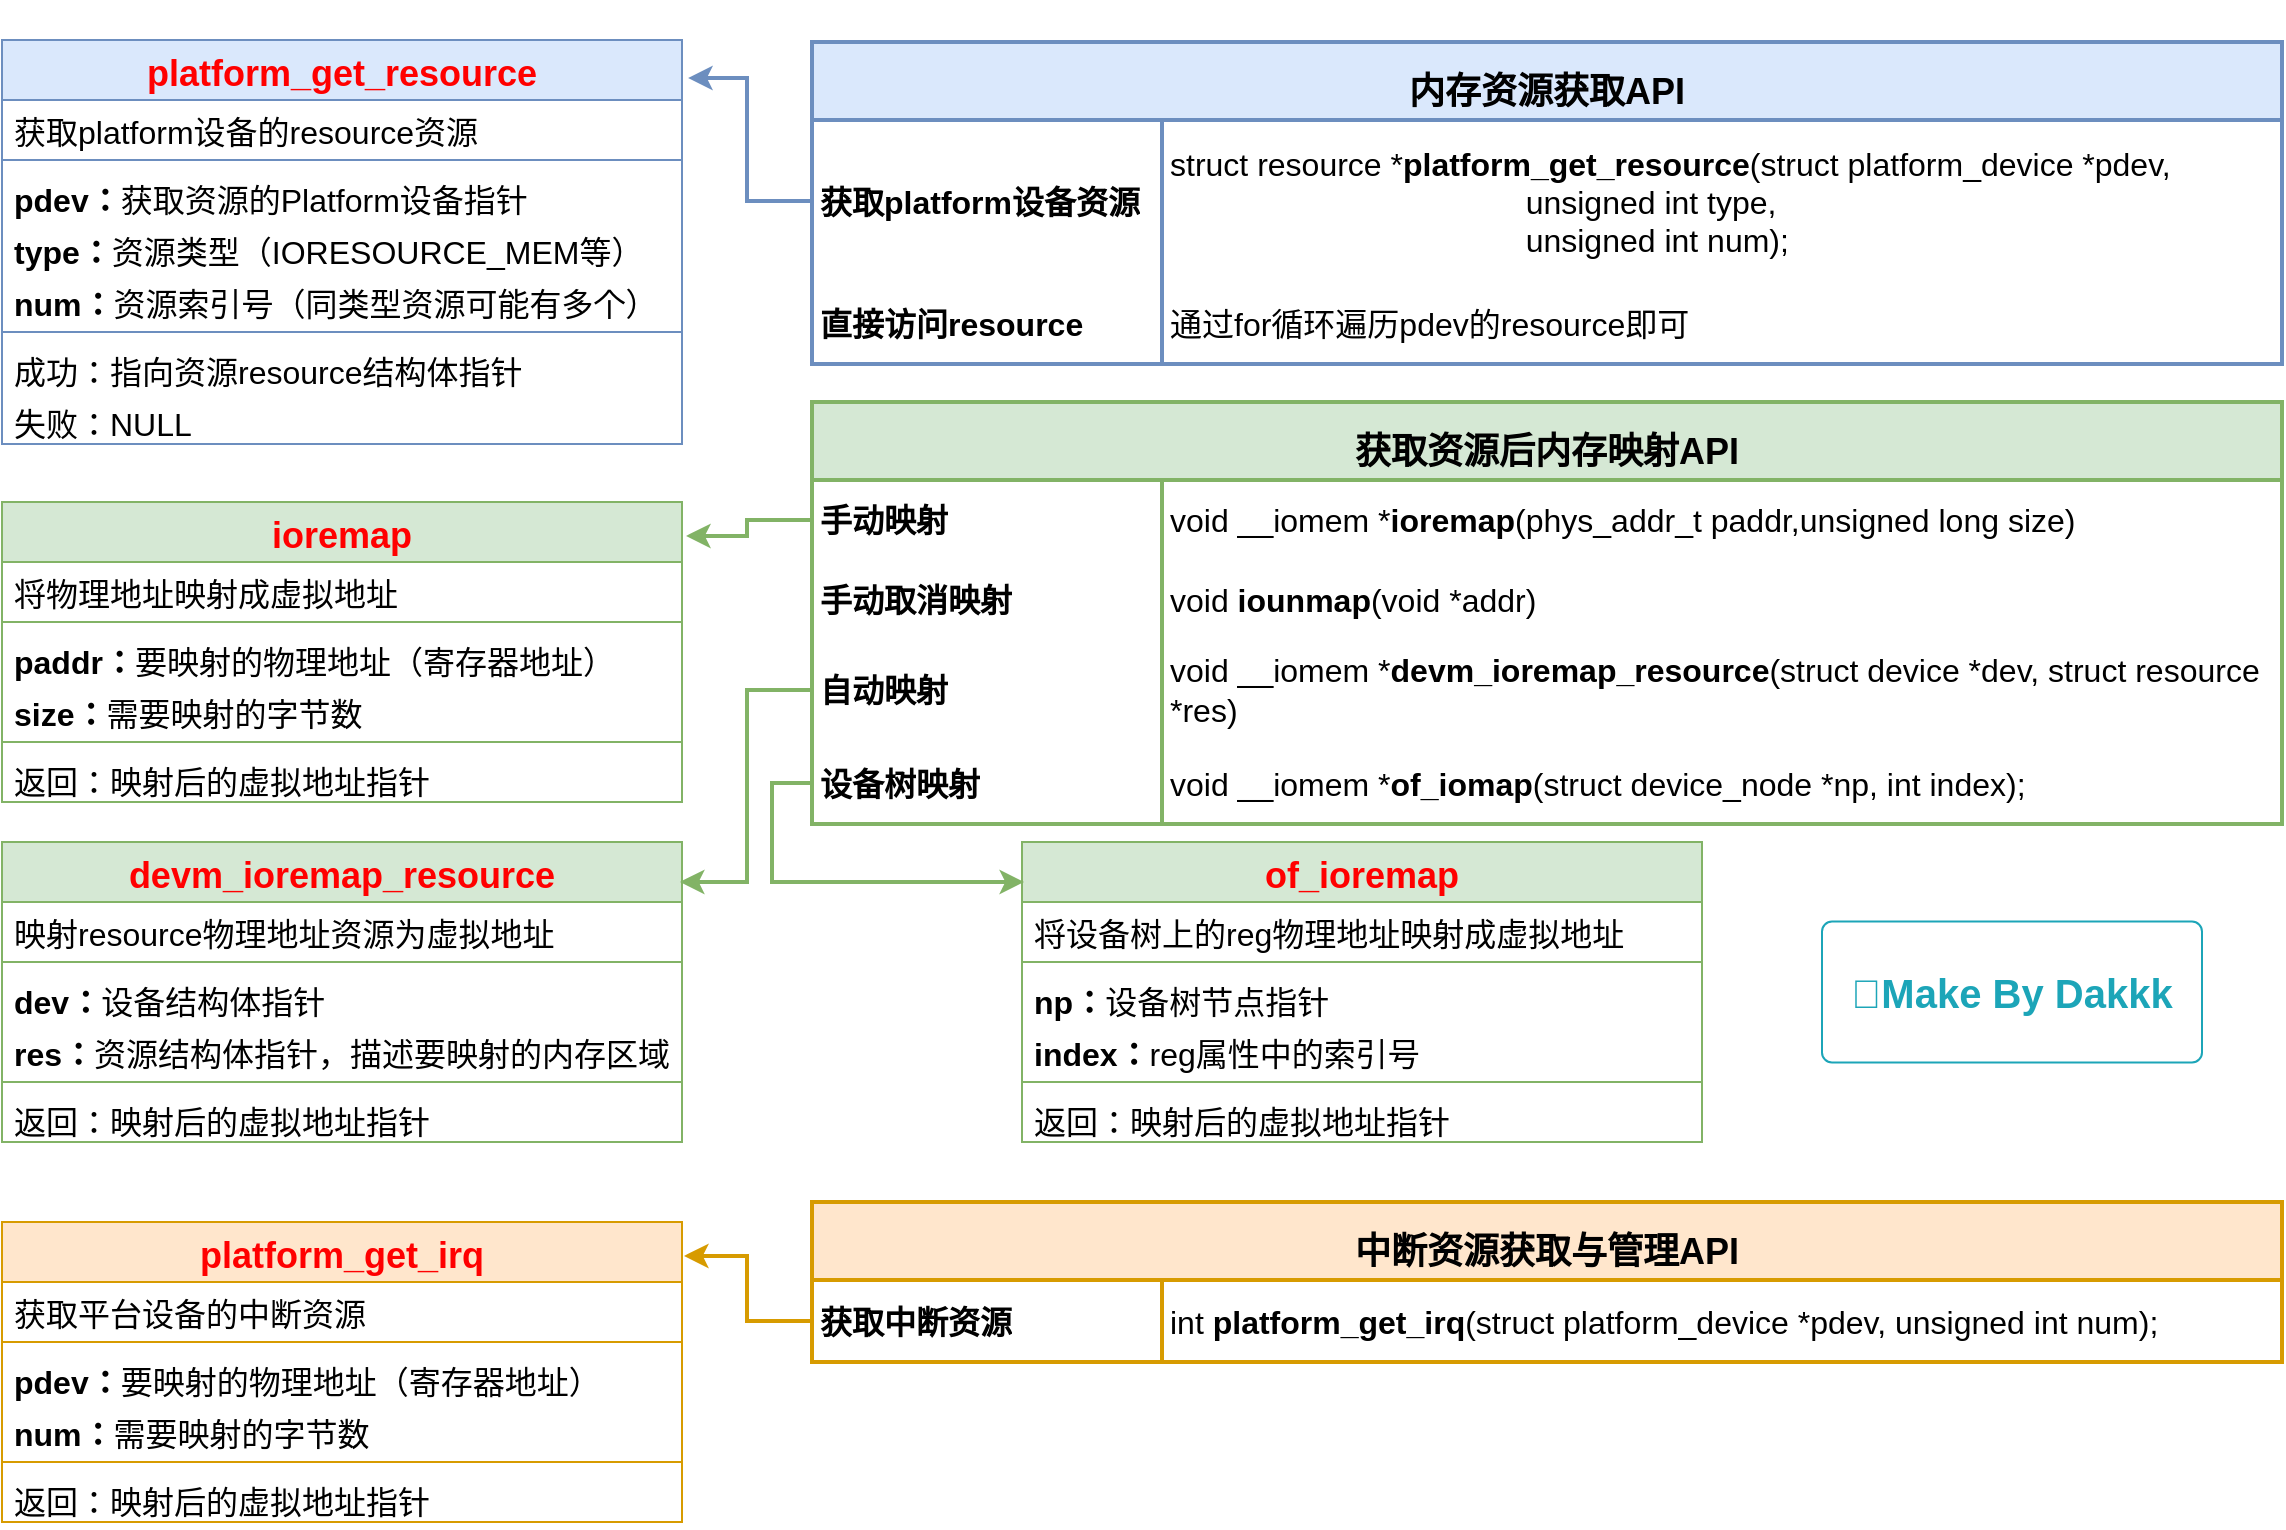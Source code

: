 <mxfile version="27.0.9">
  <diagram name="第 1 页" id="JkVJmWxJf3_o4UWh-LbL">
    <mxGraphModel dx="2066" dy="1201" grid="1" gridSize="10" guides="1" tooltips="1" connect="1" arrows="1" fold="1" page="1" pageScale="1" pageWidth="1169" pageHeight="1654" math="0" shadow="0">
      <root>
        <mxCell id="0" />
        <mxCell id="1" parent="0" />
        <mxCell id="dpfKsmJWWGXtv5K0ERfv-1" value="" style="shape=table;startSize=0;container=1;collapsible=0;childLayout=tableLayout;fixedRows=1;rowLines=0;fontStyle=0;strokeColor=#6c8ebf;fontSize=16;spacing=4;spacingTop=0;spacingLeft=0;spacingBottom=0;strokeWidth=2;fillColor=none;" vertex="1" parent="1">
          <mxGeometry x="415.0" y="69" width="735" height="122" as="geometry" />
        </mxCell>
        <mxCell id="dpfKsmJWWGXtv5K0ERfv-2" value="" style="shape=tableRow;horizontal=0;startSize=0;swimlaneHead=0;swimlaneBody=0;top=0;left=0;bottom=0;right=0;collapsible=0;dropTarget=0;fillColor=none;points=[[0,0.5],[1,0.5]];portConstraint=eastwest;strokeColor=inherit;fontSize=16;spacing=4;spacingTop=0;spacingLeft=0;spacingBottom=0;" vertex="1" parent="dpfKsmJWWGXtv5K0ERfv-1">
          <mxGeometry width="735" height="81" as="geometry" />
        </mxCell>
        <mxCell id="dpfKsmJWWGXtv5K0ERfv-3" value="获取platform设备资源" style="shape=partialRectangle;html=1;whiteSpace=wrap;connectable=0;fillColor=none;top=0;left=0;bottom=0;right=0;overflow=hidden;strokeColor=inherit;fontSize=16;fontStyle=1;align=left;spacing=4;spacingTop=0;spacingLeft=0;spacingBottom=0;" vertex="1" parent="dpfKsmJWWGXtv5K0ERfv-2">
          <mxGeometry width="175" height="81" as="geometry">
            <mxRectangle width="175" height="81" as="alternateBounds" />
          </mxGeometry>
        </mxCell>
        <mxCell id="dpfKsmJWWGXtv5K0ERfv-4" value="&lt;div&gt;struct resource *&lt;b&gt;platform_get_resource&lt;/b&gt;(struct platform_device *pdev,&lt;/div&gt;&lt;div&gt;&amp;nbsp; &amp;nbsp; &amp;nbsp; &amp;nbsp; &amp;nbsp; &amp;nbsp; &amp;nbsp; &amp;nbsp; &amp;nbsp; &amp;nbsp; &amp;nbsp; &amp;nbsp; &amp;nbsp; &amp;nbsp; &amp;nbsp; &amp;nbsp; &amp;nbsp; &amp;nbsp; &amp;nbsp; &amp;nbsp; unsigned int type,&lt;/div&gt;&lt;div&gt;&amp;nbsp; &amp;nbsp; &amp;nbsp; &amp;nbsp; &amp;nbsp; &amp;nbsp; &amp;nbsp; &amp;nbsp; &amp;nbsp; &amp;nbsp; &amp;nbsp; &amp;nbsp; &amp;nbsp; &amp;nbsp; &amp;nbsp; &amp;nbsp; &amp;nbsp; &amp;nbsp; &amp;nbsp; &amp;nbsp; unsigned int num);&lt;/div&gt;" style="shape=partialRectangle;html=1;whiteSpace=wrap;connectable=0;fillColor=none;top=0;left=0;bottom=0;right=0;align=left;spacingLeft=0;overflow=hidden;strokeColor=inherit;fontSize=16;spacing=4;spacingTop=0;spacingBottom=0;strokeWidth=1;" vertex="1" parent="dpfKsmJWWGXtv5K0ERfv-2">
          <mxGeometry x="175" width="560" height="81" as="geometry">
            <mxRectangle width="560" height="81" as="alternateBounds" />
          </mxGeometry>
        </mxCell>
        <mxCell id="dpfKsmJWWGXtv5K0ERfv-5" value="" style="shape=tableRow;horizontal=0;startSize=0;swimlaneHead=0;swimlaneBody=0;top=0;left=0;bottom=0;right=0;collapsible=0;dropTarget=0;fillColor=none;points=[[0,0.5],[1,0.5]];portConstraint=eastwest;strokeColor=inherit;fontSize=16;spacing=4;spacingTop=0;spacingLeft=0;spacingBottom=0;" vertex="1" parent="dpfKsmJWWGXtv5K0ERfv-1">
          <mxGeometry y="81" width="735" height="41" as="geometry" />
        </mxCell>
        <mxCell id="dpfKsmJWWGXtv5K0ERfv-6" value="直接访问resource" style="shape=partialRectangle;html=1;whiteSpace=wrap;connectable=0;fillColor=none;top=0;left=0;bottom=0;right=0;overflow=hidden;strokeColor=inherit;fontSize=16;fontStyle=1;align=left;spacing=4;spacingTop=0;spacingLeft=0;spacingBottom=0;" vertex="1" parent="dpfKsmJWWGXtv5K0ERfv-5">
          <mxGeometry width="175" height="41" as="geometry">
            <mxRectangle width="175" height="41" as="alternateBounds" />
          </mxGeometry>
        </mxCell>
        <mxCell id="dpfKsmJWWGXtv5K0ERfv-7" value="通过for循环遍历pdev的resource即可" style="shape=partialRectangle;html=1;whiteSpace=wrap;connectable=0;fillColor=none;top=0;left=0;bottom=0;right=0;align=left;spacingLeft=0;overflow=hidden;strokeColor=inherit;fontSize=16;spacing=4;spacingTop=0;spacingBottom=0;strokeWidth=1;" vertex="1" parent="dpfKsmJWWGXtv5K0ERfv-5">
          <mxGeometry x="175" width="560" height="41" as="geometry">
            <mxRectangle width="560" height="41" as="alternateBounds" />
          </mxGeometry>
        </mxCell>
        <mxCell id="dpfKsmJWWGXtv5K0ERfv-14" value="&lt;h1&gt;&lt;font style=&quot;font-size: 18px;&quot;&gt;内存资源获取API&lt;/font&gt;&lt;/h1&gt;" style="rounded=0;whiteSpace=wrap;html=1;fontSize=16;fillColor=#dae8fc;strokeColor=#6c8ebf;strokeWidth=2;" vertex="1" parent="1">
          <mxGeometry x="415.0" y="30" width="735" height="39" as="geometry" />
        </mxCell>
        <mxCell id="dpfKsmJWWGXtv5K0ERfv-15" value="&lt;font color=&quot;#ff0000&quot;&gt;&lt;span style=&quot;font-size: 18px;&quot;&gt;platform_get_resource&lt;/span&gt;&lt;/font&gt;" style="swimlane;fontStyle=1;align=center;verticalAlign=top;childLayout=stackLayout;horizontal=1;startSize=30;horizontalStack=0;resizeParent=1;resizeParentMax=0;resizeLast=0;collapsible=1;marginBottom=0;whiteSpace=wrap;html=1;fillColor=#dae8fc;strokeColor=#6c8ebf;" vertex="1" parent="1">
          <mxGeometry x="10" y="29" width="340" height="202" as="geometry" />
        </mxCell>
        <mxCell id="dpfKsmJWWGXtv5K0ERfv-16" value="&lt;span&gt;获取platform设备的resource资源&lt;/span&gt;" style="text;strokeColor=none;fillColor=none;align=left;verticalAlign=top;spacingLeft=4;spacingRight=4;overflow=hidden;rotatable=0;points=[[0,0.5],[1,0.5]];portConstraint=eastwest;whiteSpace=wrap;html=1;fontSize=16;" vertex="1" parent="dpfKsmJWWGXtv5K0ERfv-15">
          <mxGeometry y="30" width="340" height="26" as="geometry" />
        </mxCell>
        <mxCell id="dpfKsmJWWGXtv5K0ERfv-17" value="" style="line;strokeWidth=1;fillColor=none;align=left;verticalAlign=middle;spacingTop=-1;spacingLeft=3;spacingRight=3;rotatable=0;labelPosition=right;points=[];portConstraint=eastwest;strokeColor=inherit;" vertex="1" parent="dpfKsmJWWGXtv5K0ERfv-15">
          <mxGeometry y="56" width="340" height="8" as="geometry" />
        </mxCell>
        <mxCell id="dpfKsmJWWGXtv5K0ERfv-18" value="&lt;span&gt;&lt;b&gt;pdev：&lt;/b&gt;&lt;/span&gt;获取资源的Platform设备指针" style="text;strokeColor=none;fillColor=none;align=left;verticalAlign=top;spacingLeft=4;spacingRight=4;overflow=hidden;rotatable=0;points=[[0,0.5],[1,0.5]];portConstraint=eastwest;whiteSpace=wrap;html=1;fontSize=16;" vertex="1" parent="dpfKsmJWWGXtv5K0ERfv-15">
          <mxGeometry y="64" width="340" height="26" as="geometry" />
        </mxCell>
        <mxCell id="dpfKsmJWWGXtv5K0ERfv-75" value="&lt;span&gt;&lt;b&gt;type：&lt;/b&gt;&lt;/span&gt;资源类型（IORESOURCE_MEM等）" style="text;strokeColor=none;fillColor=none;align=left;verticalAlign=top;spacingLeft=4;spacingRight=4;overflow=hidden;rotatable=0;points=[[0,0.5],[1,0.5]];portConstraint=eastwest;whiteSpace=wrap;html=1;fontSize=16;" vertex="1" parent="dpfKsmJWWGXtv5K0ERfv-15">
          <mxGeometry y="90" width="340" height="26" as="geometry" />
        </mxCell>
        <mxCell id="dpfKsmJWWGXtv5K0ERfv-19" value="&lt;b&gt;num：&lt;/b&gt;资源索引号（同类型资源可能有多个）" style="text;strokeColor=none;fillColor=none;align=left;verticalAlign=top;spacingLeft=4;spacingRight=4;overflow=hidden;rotatable=0;points=[[0,0.5],[1,0.5]];portConstraint=eastwest;whiteSpace=wrap;html=1;fontSize=16;" vertex="1" parent="dpfKsmJWWGXtv5K0ERfv-15">
          <mxGeometry y="116" width="340" height="26" as="geometry" />
        </mxCell>
        <mxCell id="dpfKsmJWWGXtv5K0ERfv-20" value="" style="line;strokeWidth=1;fillColor=none;align=left;verticalAlign=middle;spacingTop=-1;spacingLeft=3;spacingRight=3;rotatable=0;labelPosition=right;points=[];portConstraint=eastwest;strokeColor=inherit;" vertex="1" parent="dpfKsmJWWGXtv5K0ERfv-15">
          <mxGeometry y="142" width="340" height="8" as="geometry" />
        </mxCell>
        <mxCell id="dpfKsmJWWGXtv5K0ERfv-21" value="&lt;span&gt;成功：&lt;/span&gt;指向资源resource结构体指针" style="text;strokeColor=none;fillColor=none;align=left;verticalAlign=top;spacingLeft=4;spacingRight=4;overflow=hidden;rotatable=0;points=[[0,0.5],[1,0.5]];portConstraint=eastwest;whiteSpace=wrap;html=1;fontSize=16;" vertex="1" parent="dpfKsmJWWGXtv5K0ERfv-15">
          <mxGeometry y="150" width="340" height="26" as="geometry" />
        </mxCell>
        <mxCell id="dpfKsmJWWGXtv5K0ERfv-22" value="&lt;span&gt;失败：NULL&lt;/span&gt;" style="text;strokeColor=none;fillColor=none;align=left;verticalAlign=top;spacingLeft=4;spacingRight=4;overflow=hidden;rotatable=0;points=[[0,0.5],[1,0.5]];portConstraint=eastwest;whiteSpace=wrap;html=1;fontSize=16;" vertex="1" parent="dpfKsmJWWGXtv5K0ERfv-15">
          <mxGeometry y="176" width="340" height="26" as="geometry" />
        </mxCell>
        <mxCell id="dpfKsmJWWGXtv5K0ERfv-58" value="" style="shape=table;startSize=0;container=1;collapsible=0;childLayout=tableLayout;fixedRows=1;rowLines=0;fontStyle=0;strokeColor=#d79b00;fontSize=16;spacing=4;spacingTop=0;spacingLeft=0;spacingBottom=0;strokeWidth=2;fillColor=none;" vertex="1" parent="1">
          <mxGeometry x="415.0" y="649" width="735" height="41" as="geometry" />
        </mxCell>
        <mxCell id="dpfKsmJWWGXtv5K0ERfv-59" value="" style="shape=tableRow;horizontal=0;startSize=0;swimlaneHead=0;swimlaneBody=0;top=0;left=0;bottom=0;right=0;collapsible=0;dropTarget=0;fillColor=none;points=[[0,0.5],[1,0.5]];portConstraint=eastwest;strokeColor=inherit;fontSize=16;spacing=4;spacingTop=0;spacingLeft=0;spacingBottom=0;" vertex="1" parent="dpfKsmJWWGXtv5K0ERfv-58">
          <mxGeometry width="735" height="41" as="geometry" />
        </mxCell>
        <mxCell id="dpfKsmJWWGXtv5K0ERfv-60" value="获取中断资源" style="shape=partialRectangle;html=1;whiteSpace=wrap;connectable=0;fillColor=none;top=0;left=0;bottom=0;right=0;overflow=hidden;strokeColor=inherit;fontSize=16;fontStyle=1;align=left;spacing=4;spacingTop=0;spacingLeft=0;spacingBottom=0;" vertex="1" parent="dpfKsmJWWGXtv5K0ERfv-59">
          <mxGeometry width="175" height="41" as="geometry">
            <mxRectangle width="175" height="41" as="alternateBounds" />
          </mxGeometry>
        </mxCell>
        <mxCell id="dpfKsmJWWGXtv5K0ERfv-61" value="int &lt;b&gt;platform_get_irq&lt;/b&gt;(struct platform_device *pdev, unsigned int num);" style="shape=partialRectangle;html=1;whiteSpace=wrap;connectable=0;fillColor=none;top=0;left=0;bottom=0;right=0;align=left;spacingLeft=0;overflow=hidden;strokeColor=inherit;fontSize=16;spacing=4;spacingTop=0;spacingBottom=0;strokeWidth=1;" vertex="1" parent="dpfKsmJWWGXtv5K0ERfv-59">
          <mxGeometry x="175" width="560" height="41" as="geometry">
            <mxRectangle width="560" height="41" as="alternateBounds" />
          </mxGeometry>
        </mxCell>
        <mxCell id="dpfKsmJWWGXtv5K0ERfv-74" value="&lt;h1&gt;&lt;font style=&quot;font-size: 18px;&quot;&gt;中断资源获取与管理API&lt;/font&gt;&lt;/h1&gt;" style="rounded=0;whiteSpace=wrap;html=1;fontSize=16;fillColor=#ffe6cc;strokeColor=#d79b00;strokeWidth=2;" vertex="1" parent="1">
          <mxGeometry x="415.0" y="610" width="735" height="39" as="geometry" />
        </mxCell>
        <mxCell id="dpfKsmJWWGXtv5K0ERfv-76" style="edgeStyle=orthogonalEdgeStyle;rounded=0;orthogonalLoop=1;jettySize=auto;html=1;entryX=1.009;entryY=0.094;entryDx=0;entryDy=0;entryPerimeter=0;fillColor=#dae8fc;strokeColor=#6c8ebf;strokeWidth=2;" edge="1" parent="1" source="dpfKsmJWWGXtv5K0ERfv-2" target="dpfKsmJWWGXtv5K0ERfv-15">
          <mxGeometry relative="1" as="geometry" />
        </mxCell>
        <mxCell id="dpfKsmJWWGXtv5K0ERfv-83" value="" style="shape=table;startSize=0;container=1;collapsible=0;childLayout=tableLayout;fixedRows=1;rowLines=0;fontStyle=0;strokeColor=#82b366;fontSize=16;spacing=4;spacingTop=0;spacingLeft=0;spacingBottom=0;strokeWidth=2;fillColor=none;" vertex="1" parent="1">
          <mxGeometry x="415.0" y="249" width="735" height="172" as="geometry" />
        </mxCell>
        <mxCell id="dpfKsmJWWGXtv5K0ERfv-90" value="" style="shape=tableRow;horizontal=0;startSize=0;swimlaneHead=0;swimlaneBody=0;top=0;left=0;bottom=0;right=0;collapsible=0;dropTarget=0;fillColor=none;points=[[0,0.5],[1,0.5]];portConstraint=eastwest;strokeColor=inherit;fontSize=16;spacing=4;spacingTop=0;spacingLeft=0;spacingBottom=0;" vertex="1" parent="dpfKsmJWWGXtv5K0ERfv-83">
          <mxGeometry width="735" height="40" as="geometry" />
        </mxCell>
        <mxCell id="dpfKsmJWWGXtv5K0ERfv-91" value="手动映射" style="shape=partialRectangle;html=1;whiteSpace=wrap;connectable=0;fillColor=none;top=0;left=0;bottom=0;right=0;overflow=hidden;strokeColor=inherit;fontSize=16;fontStyle=1;align=left;spacing=4;spacingTop=0;spacingLeft=0;spacingBottom=0;" vertex="1" parent="dpfKsmJWWGXtv5K0ERfv-90">
          <mxGeometry width="175" height="40" as="geometry">
            <mxRectangle width="175" height="40" as="alternateBounds" />
          </mxGeometry>
        </mxCell>
        <mxCell id="dpfKsmJWWGXtv5K0ERfv-92" value="void __iomem *&lt;b&gt;ioremap&lt;/b&gt;(phys_addr_t paddr,unsigned long size)" style="shape=partialRectangle;html=1;whiteSpace=wrap;connectable=0;fillColor=none;top=0;left=0;bottom=0;right=0;align=left;spacingLeft=0;overflow=hidden;strokeColor=inherit;fontSize=16;spacing=4;spacingTop=0;spacingBottom=0;strokeWidth=1;" vertex="1" parent="dpfKsmJWWGXtv5K0ERfv-90">
          <mxGeometry x="175" width="560" height="40" as="geometry">
            <mxRectangle width="560" height="40" as="alternateBounds" />
          </mxGeometry>
        </mxCell>
        <mxCell id="dpfKsmJWWGXtv5K0ERfv-93" value="" style="shape=tableRow;horizontal=0;startSize=0;swimlaneHead=0;swimlaneBody=0;top=0;left=0;bottom=0;right=0;collapsible=0;dropTarget=0;fillColor=none;points=[[0,0.5],[1,0.5]];portConstraint=eastwest;strokeColor=inherit;fontSize=16;spacing=4;spacingTop=0;spacingLeft=0;spacingBottom=0;" vertex="1" parent="dpfKsmJWWGXtv5K0ERfv-83">
          <mxGeometry y="40" width="735" height="39" as="geometry" />
        </mxCell>
        <mxCell id="dpfKsmJWWGXtv5K0ERfv-94" value="手动取消映射" style="shape=partialRectangle;html=1;whiteSpace=wrap;connectable=0;fillColor=none;top=0;left=0;bottom=0;right=0;overflow=hidden;strokeColor=inherit;fontSize=16;fontStyle=1;align=left;spacing=4;spacingTop=0;spacingLeft=0;spacingBottom=0;" vertex="1" parent="dpfKsmJWWGXtv5K0ERfv-93">
          <mxGeometry width="175" height="39" as="geometry">
            <mxRectangle width="175" height="39" as="alternateBounds" />
          </mxGeometry>
        </mxCell>
        <mxCell id="dpfKsmJWWGXtv5K0ERfv-95" value="void &lt;b&gt;iounmap&lt;/b&gt;(void *addr)" style="shape=partialRectangle;html=1;whiteSpace=wrap;connectable=0;fillColor=none;top=0;left=0;bottom=0;right=0;align=left;spacingLeft=0;overflow=hidden;strokeColor=inherit;fontSize=16;spacing=4;spacingTop=0;spacingBottom=0;strokeWidth=1;" vertex="1" parent="dpfKsmJWWGXtv5K0ERfv-93">
          <mxGeometry x="175" width="560" height="39" as="geometry">
            <mxRectangle width="560" height="39" as="alternateBounds" />
          </mxGeometry>
        </mxCell>
        <mxCell id="dpfKsmJWWGXtv5K0ERfv-96" value="" style="shape=tableRow;horizontal=0;startSize=0;swimlaneHead=0;swimlaneBody=0;top=0;left=0;bottom=0;right=0;collapsible=0;dropTarget=0;fillColor=none;points=[[0,0.5],[1,0.5]];portConstraint=eastwest;strokeColor=inherit;fontSize=16;spacing=4;spacingTop=0;spacingLeft=0;spacingBottom=0;" vertex="1" parent="dpfKsmJWWGXtv5K0ERfv-83">
          <mxGeometry y="79" width="735" height="52" as="geometry" />
        </mxCell>
        <mxCell id="dpfKsmJWWGXtv5K0ERfv-97" value="自动映射" style="shape=partialRectangle;html=1;whiteSpace=wrap;connectable=0;fillColor=none;top=0;left=0;bottom=0;right=0;overflow=hidden;strokeColor=inherit;fontSize=16;fontStyle=1;align=left;spacing=4;spacingTop=0;spacingLeft=0;spacingBottom=0;" vertex="1" parent="dpfKsmJWWGXtv5K0ERfv-96">
          <mxGeometry width="175" height="52" as="geometry">
            <mxRectangle width="175" height="52" as="alternateBounds" />
          </mxGeometry>
        </mxCell>
        <mxCell id="dpfKsmJWWGXtv5K0ERfv-98" value="void __iomem *&lt;b&gt;devm_ioremap_resource&lt;/b&gt;(struct device *dev, struct resource *res)" style="shape=partialRectangle;html=1;whiteSpace=wrap;connectable=0;fillColor=none;top=0;left=0;bottom=0;right=0;align=left;spacingLeft=0;overflow=hidden;strokeColor=inherit;fontSize=16;spacing=4;spacingTop=0;spacingBottom=0;strokeWidth=1;" vertex="1" parent="dpfKsmJWWGXtv5K0ERfv-96">
          <mxGeometry x="175" width="560" height="52" as="geometry">
            <mxRectangle width="560" height="52" as="alternateBounds" />
          </mxGeometry>
        </mxCell>
        <mxCell id="dpfKsmJWWGXtv5K0ERfv-99" value="" style="shape=tableRow;horizontal=0;startSize=0;swimlaneHead=0;swimlaneBody=0;top=0;left=0;bottom=0;right=0;collapsible=0;dropTarget=0;fillColor=none;points=[[0,0.5],[1,0.5]];portConstraint=eastwest;strokeColor=inherit;fontSize=16;spacing=4;spacingTop=0;spacingLeft=0;spacingBottom=0;" vertex="1" parent="dpfKsmJWWGXtv5K0ERfv-83">
          <mxGeometry y="131" width="735" height="41" as="geometry" />
        </mxCell>
        <mxCell id="dpfKsmJWWGXtv5K0ERfv-100" value="设备树映射" style="shape=partialRectangle;html=1;whiteSpace=wrap;connectable=0;fillColor=none;top=0;left=0;bottom=0;right=0;overflow=hidden;strokeColor=inherit;fontSize=16;fontStyle=1;align=left;spacing=4;spacingTop=0;spacingLeft=0;spacingBottom=0;" vertex="1" parent="dpfKsmJWWGXtv5K0ERfv-99">
          <mxGeometry width="175" height="41" as="geometry">
            <mxRectangle width="175" height="41" as="alternateBounds" />
          </mxGeometry>
        </mxCell>
        <mxCell id="dpfKsmJWWGXtv5K0ERfv-101" value="void __iomem *&lt;b&gt;of_iomap&lt;/b&gt;(struct device_node *np, int index);" style="shape=partialRectangle;html=1;whiteSpace=wrap;connectable=0;fillColor=none;top=0;left=0;bottom=0;right=0;align=left;spacingLeft=0;overflow=hidden;strokeColor=inherit;fontSize=16;spacing=4;spacingTop=0;spacingBottom=0;strokeWidth=1;" vertex="1" parent="dpfKsmJWWGXtv5K0ERfv-99">
          <mxGeometry x="175" width="560" height="41" as="geometry">
            <mxRectangle width="560" height="41" as="alternateBounds" />
          </mxGeometry>
        </mxCell>
        <mxCell id="dpfKsmJWWGXtv5K0ERfv-105" value="&lt;h1&gt;&lt;font style=&quot;font-size: 18px;&quot;&gt;获取资源后内存映射API&lt;/font&gt;&lt;/h1&gt;" style="rounded=0;whiteSpace=wrap;html=1;fontSize=16;fillColor=#d5e8d4;strokeColor=#82b366;strokeWidth=2;" vertex="1" parent="1">
          <mxGeometry x="415.0" y="210" width="735" height="39" as="geometry" />
        </mxCell>
        <mxCell id="dpfKsmJWWGXtv5K0ERfv-106" value="&lt;font color=&quot;#ff0000&quot;&gt;&lt;span style=&quot;font-size: 18px;&quot;&gt;ioremap&lt;/span&gt;&lt;/font&gt;" style="swimlane;fontStyle=1;align=center;verticalAlign=top;childLayout=stackLayout;horizontal=1;startSize=30;horizontalStack=0;resizeParent=1;resizeParentMax=0;resizeLast=0;collapsible=1;marginBottom=0;whiteSpace=wrap;html=1;fillColor=#d5e8d4;strokeColor=#82b366;" vertex="1" parent="1">
          <mxGeometry x="10" y="260" width="340" height="150" as="geometry" />
        </mxCell>
        <mxCell id="dpfKsmJWWGXtv5K0ERfv-107" value="&lt;span&gt;将物理地址映射成虚拟地址&lt;/span&gt;" style="text;strokeColor=none;fillColor=none;align=left;verticalAlign=top;spacingLeft=4;spacingRight=4;overflow=hidden;rotatable=0;points=[[0,0.5],[1,0.5]];portConstraint=eastwest;whiteSpace=wrap;html=1;fontSize=16;" vertex="1" parent="dpfKsmJWWGXtv5K0ERfv-106">
          <mxGeometry y="30" width="340" height="26" as="geometry" />
        </mxCell>
        <mxCell id="dpfKsmJWWGXtv5K0ERfv-108" value="" style="line;strokeWidth=1;fillColor=none;align=left;verticalAlign=middle;spacingTop=-1;spacingLeft=3;spacingRight=3;rotatable=0;labelPosition=right;points=[];portConstraint=eastwest;strokeColor=inherit;" vertex="1" parent="dpfKsmJWWGXtv5K0ERfv-106">
          <mxGeometry y="56" width="340" height="8" as="geometry" />
        </mxCell>
        <mxCell id="dpfKsmJWWGXtv5K0ERfv-109" value="&lt;span&gt;&lt;b&gt;paddr：&lt;/b&gt;&lt;/span&gt;要映射的物理地址（寄存器地址）" style="text;strokeColor=none;fillColor=none;align=left;verticalAlign=top;spacingLeft=4;spacingRight=4;overflow=hidden;rotatable=0;points=[[0,0.5],[1,0.5]];portConstraint=eastwest;whiteSpace=wrap;html=1;fontSize=16;" vertex="1" parent="dpfKsmJWWGXtv5K0ERfv-106">
          <mxGeometry y="64" width="340" height="26" as="geometry" />
        </mxCell>
        <mxCell id="dpfKsmJWWGXtv5K0ERfv-110" value="&lt;span&gt;&lt;b&gt;size：&lt;/b&gt;&lt;/span&gt;需要映射的字节数" style="text;strokeColor=none;fillColor=none;align=left;verticalAlign=top;spacingLeft=4;spacingRight=4;overflow=hidden;rotatable=0;points=[[0,0.5],[1,0.5]];portConstraint=eastwest;whiteSpace=wrap;html=1;fontSize=16;" vertex="1" parent="dpfKsmJWWGXtv5K0ERfv-106">
          <mxGeometry y="90" width="340" height="26" as="geometry" />
        </mxCell>
        <mxCell id="dpfKsmJWWGXtv5K0ERfv-112" value="" style="line;strokeWidth=1;fillColor=none;align=left;verticalAlign=middle;spacingTop=-1;spacingLeft=3;spacingRight=3;rotatable=0;labelPosition=right;points=[];portConstraint=eastwest;strokeColor=inherit;" vertex="1" parent="dpfKsmJWWGXtv5K0ERfv-106">
          <mxGeometry y="116" width="340" height="8" as="geometry" />
        </mxCell>
        <mxCell id="dpfKsmJWWGXtv5K0ERfv-113" value="返回：映射后的虚拟地址指针" style="text;strokeColor=none;fillColor=none;align=left;verticalAlign=top;spacingLeft=4;spacingRight=4;overflow=hidden;rotatable=0;points=[[0,0.5],[1,0.5]];portConstraint=eastwest;whiteSpace=wrap;html=1;fontSize=16;" vertex="1" parent="dpfKsmJWWGXtv5K0ERfv-106">
          <mxGeometry y="124" width="340" height="26" as="geometry" />
        </mxCell>
        <mxCell id="dpfKsmJWWGXtv5K0ERfv-116" value="&lt;font color=&quot;#ff0000&quot;&gt;&lt;span style=&quot;font-size: 18px;&quot;&gt;of_ioremap&lt;/span&gt;&lt;/font&gt;" style="swimlane;fontStyle=1;align=center;verticalAlign=top;childLayout=stackLayout;horizontal=1;startSize=30;horizontalStack=0;resizeParent=1;resizeParentMax=0;resizeLast=0;collapsible=1;marginBottom=0;whiteSpace=wrap;html=1;fillColor=#d5e8d4;strokeColor=#82b366;" vertex="1" parent="1">
          <mxGeometry x="520" y="430" width="340" height="150" as="geometry" />
        </mxCell>
        <mxCell id="dpfKsmJWWGXtv5K0ERfv-117" value="&lt;span&gt;将设备树上的reg物理地址映射成虚拟地址&lt;/span&gt;" style="text;strokeColor=none;fillColor=none;align=left;verticalAlign=top;spacingLeft=4;spacingRight=4;overflow=hidden;rotatable=0;points=[[0,0.5],[1,0.5]];portConstraint=eastwest;whiteSpace=wrap;html=1;fontSize=16;" vertex="1" parent="dpfKsmJWWGXtv5K0ERfv-116">
          <mxGeometry y="30" width="340" height="26" as="geometry" />
        </mxCell>
        <mxCell id="dpfKsmJWWGXtv5K0ERfv-118" value="" style="line;strokeWidth=1;fillColor=none;align=left;verticalAlign=middle;spacingTop=-1;spacingLeft=3;spacingRight=3;rotatable=0;labelPosition=right;points=[];portConstraint=eastwest;strokeColor=inherit;" vertex="1" parent="dpfKsmJWWGXtv5K0ERfv-116">
          <mxGeometry y="56" width="340" height="8" as="geometry" />
        </mxCell>
        <mxCell id="dpfKsmJWWGXtv5K0ERfv-119" value="&lt;span&gt;&lt;b&gt;np：&lt;/b&gt;&lt;/span&gt;设备树节点指针" style="text;strokeColor=none;fillColor=none;align=left;verticalAlign=top;spacingLeft=4;spacingRight=4;overflow=hidden;rotatable=0;points=[[0,0.5],[1,0.5]];portConstraint=eastwest;whiteSpace=wrap;html=1;fontSize=16;" vertex="1" parent="dpfKsmJWWGXtv5K0ERfv-116">
          <mxGeometry y="64" width="340" height="26" as="geometry" />
        </mxCell>
        <mxCell id="dpfKsmJWWGXtv5K0ERfv-120" value="&lt;span&gt;&lt;b&gt;index：&lt;/b&gt;&lt;/span&gt;reg属性中的索引号" style="text;strokeColor=none;fillColor=none;align=left;verticalAlign=top;spacingLeft=4;spacingRight=4;overflow=hidden;rotatable=0;points=[[0,0.5],[1,0.5]];portConstraint=eastwest;whiteSpace=wrap;html=1;fontSize=16;" vertex="1" parent="dpfKsmJWWGXtv5K0ERfv-116">
          <mxGeometry y="90" width="340" height="26" as="geometry" />
        </mxCell>
        <mxCell id="dpfKsmJWWGXtv5K0ERfv-121" value="" style="line;strokeWidth=1;fillColor=none;align=left;verticalAlign=middle;spacingTop=-1;spacingLeft=3;spacingRight=3;rotatable=0;labelPosition=right;points=[];portConstraint=eastwest;strokeColor=inherit;" vertex="1" parent="dpfKsmJWWGXtv5K0ERfv-116">
          <mxGeometry y="116" width="340" height="8" as="geometry" />
        </mxCell>
        <mxCell id="dpfKsmJWWGXtv5K0ERfv-122" value="返回：映射后的虚拟地址指针" style="text;strokeColor=none;fillColor=none;align=left;verticalAlign=top;spacingLeft=4;spacingRight=4;overflow=hidden;rotatable=0;points=[[0,0.5],[1,0.5]];portConstraint=eastwest;whiteSpace=wrap;html=1;fontSize=16;" vertex="1" parent="dpfKsmJWWGXtv5K0ERfv-116">
          <mxGeometry y="124" width="340" height="26" as="geometry" />
        </mxCell>
        <mxCell id="dpfKsmJWWGXtv5K0ERfv-123" value="&lt;font color=&quot;#ff0000&quot;&gt;&lt;span style=&quot;font-size: 18px;&quot;&gt;devm_ioremap_resource&lt;/span&gt;&lt;/font&gt;" style="swimlane;fontStyle=1;align=center;verticalAlign=top;childLayout=stackLayout;horizontal=1;startSize=30;horizontalStack=0;resizeParent=1;resizeParentMax=0;resizeLast=0;collapsible=1;marginBottom=0;whiteSpace=wrap;html=1;fillColor=#d5e8d4;strokeColor=#82b366;" vertex="1" parent="1">
          <mxGeometry x="10" y="430" width="340" height="150" as="geometry" />
        </mxCell>
        <mxCell id="dpfKsmJWWGXtv5K0ERfv-124" value="&lt;span&gt;映射resource物理地址资源为虚拟地址&lt;/span&gt;" style="text;strokeColor=none;fillColor=none;align=left;verticalAlign=top;spacingLeft=4;spacingRight=4;overflow=hidden;rotatable=0;points=[[0,0.5],[1,0.5]];portConstraint=eastwest;whiteSpace=wrap;html=1;fontSize=16;" vertex="1" parent="dpfKsmJWWGXtv5K0ERfv-123">
          <mxGeometry y="30" width="340" height="26" as="geometry" />
        </mxCell>
        <mxCell id="dpfKsmJWWGXtv5K0ERfv-125" value="" style="line;strokeWidth=1;fillColor=none;align=left;verticalAlign=middle;spacingTop=-1;spacingLeft=3;spacingRight=3;rotatable=0;labelPosition=right;points=[];portConstraint=eastwest;strokeColor=inherit;" vertex="1" parent="dpfKsmJWWGXtv5K0ERfv-123">
          <mxGeometry y="56" width="340" height="8" as="geometry" />
        </mxCell>
        <mxCell id="dpfKsmJWWGXtv5K0ERfv-126" value="&lt;span&gt;&lt;b&gt;dev：&lt;/b&gt;&lt;/span&gt;设备结构体指针" style="text;strokeColor=none;fillColor=none;align=left;verticalAlign=top;spacingLeft=4;spacingRight=4;overflow=hidden;rotatable=0;points=[[0,0.5],[1,0.5]];portConstraint=eastwest;whiteSpace=wrap;html=1;fontSize=16;" vertex="1" parent="dpfKsmJWWGXtv5K0ERfv-123">
          <mxGeometry y="64" width="340" height="26" as="geometry" />
        </mxCell>
        <mxCell id="dpfKsmJWWGXtv5K0ERfv-127" value="&lt;span&gt;&lt;b&gt;res：&lt;/b&gt;&lt;/span&gt;资源结构体指针，描述要映射的内存区域" style="text;strokeColor=none;fillColor=none;align=left;verticalAlign=top;spacingLeft=4;spacingRight=4;overflow=hidden;rotatable=0;points=[[0,0.5],[1,0.5]];portConstraint=eastwest;whiteSpace=wrap;html=1;fontSize=16;" vertex="1" parent="dpfKsmJWWGXtv5K0ERfv-123">
          <mxGeometry y="90" width="340" height="26" as="geometry" />
        </mxCell>
        <mxCell id="dpfKsmJWWGXtv5K0ERfv-128" value="" style="line;strokeWidth=1;fillColor=none;align=left;verticalAlign=middle;spacingTop=-1;spacingLeft=3;spacingRight=3;rotatable=0;labelPosition=right;points=[];portConstraint=eastwest;strokeColor=inherit;" vertex="1" parent="dpfKsmJWWGXtv5K0ERfv-123">
          <mxGeometry y="116" width="340" height="8" as="geometry" />
        </mxCell>
        <mxCell id="dpfKsmJWWGXtv5K0ERfv-129" value="返回：映射后的虚拟地址指针" style="text;strokeColor=none;fillColor=none;align=left;verticalAlign=top;spacingLeft=4;spacingRight=4;overflow=hidden;rotatable=0;points=[[0,0.5],[1,0.5]];portConstraint=eastwest;whiteSpace=wrap;html=1;fontSize=16;" vertex="1" parent="dpfKsmJWWGXtv5K0ERfv-123">
          <mxGeometry y="124" width="340" height="26" as="geometry" />
        </mxCell>
        <mxCell id="dpfKsmJWWGXtv5K0ERfv-130" style="edgeStyle=orthogonalEdgeStyle;rounded=0;orthogonalLoop=1;jettySize=auto;html=1;entryX=1.006;entryY=0.113;entryDx=0;entryDy=0;entryPerimeter=0;fillColor=#d5e8d4;strokeColor=#82b366;strokeWidth=2;" edge="1" parent="1" source="dpfKsmJWWGXtv5K0ERfv-90" target="dpfKsmJWWGXtv5K0ERfv-106">
          <mxGeometry relative="1" as="geometry" />
        </mxCell>
        <mxCell id="dpfKsmJWWGXtv5K0ERfv-131" value="&lt;font color=&quot;#ff0000&quot;&gt;&lt;span style=&quot;font-size: 18px;&quot;&gt;platform_get_irq&lt;/span&gt;&lt;/font&gt;" style="swimlane;fontStyle=1;align=center;verticalAlign=top;childLayout=stackLayout;horizontal=1;startSize=30;horizontalStack=0;resizeParent=1;resizeParentMax=0;resizeLast=0;collapsible=1;marginBottom=0;whiteSpace=wrap;html=1;fillColor=#ffe6cc;strokeColor=#d79b00;" vertex="1" parent="1">
          <mxGeometry x="10" y="620" width="340" height="150" as="geometry" />
        </mxCell>
        <mxCell id="dpfKsmJWWGXtv5K0ERfv-132" value="&lt;span&gt;获取平台设备的中断资源&lt;/span&gt;" style="text;strokeColor=none;fillColor=none;align=left;verticalAlign=top;spacingLeft=4;spacingRight=4;overflow=hidden;rotatable=0;points=[[0,0.5],[1,0.5]];portConstraint=eastwest;whiteSpace=wrap;html=1;fontSize=16;" vertex="1" parent="dpfKsmJWWGXtv5K0ERfv-131">
          <mxGeometry y="30" width="340" height="26" as="geometry" />
        </mxCell>
        <mxCell id="dpfKsmJWWGXtv5K0ERfv-133" value="" style="line;strokeWidth=1;fillColor=none;align=left;verticalAlign=middle;spacingTop=-1;spacingLeft=3;spacingRight=3;rotatable=0;labelPosition=right;points=[];portConstraint=eastwest;strokeColor=inherit;" vertex="1" parent="dpfKsmJWWGXtv5K0ERfv-131">
          <mxGeometry y="56" width="340" height="8" as="geometry" />
        </mxCell>
        <mxCell id="dpfKsmJWWGXtv5K0ERfv-134" value="&lt;span&gt;&lt;b&gt;pdev：&lt;/b&gt;&lt;/span&gt;要映射的物理地址（寄存器地址）" style="text;strokeColor=none;fillColor=none;align=left;verticalAlign=top;spacingLeft=4;spacingRight=4;overflow=hidden;rotatable=0;points=[[0,0.5],[1,0.5]];portConstraint=eastwest;whiteSpace=wrap;html=1;fontSize=16;" vertex="1" parent="dpfKsmJWWGXtv5K0ERfv-131">
          <mxGeometry y="64" width="340" height="26" as="geometry" />
        </mxCell>
        <mxCell id="dpfKsmJWWGXtv5K0ERfv-135" value="&lt;span&gt;&lt;b&gt;num：&lt;/b&gt;&lt;/span&gt;需要映射的字节数" style="text;strokeColor=none;fillColor=none;align=left;verticalAlign=top;spacingLeft=4;spacingRight=4;overflow=hidden;rotatable=0;points=[[0,0.5],[1,0.5]];portConstraint=eastwest;whiteSpace=wrap;html=1;fontSize=16;" vertex="1" parent="dpfKsmJWWGXtv5K0ERfv-131">
          <mxGeometry y="90" width="340" height="26" as="geometry" />
        </mxCell>
        <mxCell id="dpfKsmJWWGXtv5K0ERfv-136" value="" style="line;strokeWidth=1;fillColor=none;align=left;verticalAlign=middle;spacingTop=-1;spacingLeft=3;spacingRight=3;rotatable=0;labelPosition=right;points=[];portConstraint=eastwest;strokeColor=inherit;" vertex="1" parent="dpfKsmJWWGXtv5K0ERfv-131">
          <mxGeometry y="116" width="340" height="8" as="geometry" />
        </mxCell>
        <mxCell id="dpfKsmJWWGXtv5K0ERfv-137" value="返回：映射后的虚拟地址指针" style="text;strokeColor=none;fillColor=none;align=left;verticalAlign=top;spacingLeft=4;spacingRight=4;overflow=hidden;rotatable=0;points=[[0,0.5],[1,0.5]];portConstraint=eastwest;whiteSpace=wrap;html=1;fontSize=16;" vertex="1" parent="dpfKsmJWWGXtv5K0ERfv-131">
          <mxGeometry y="124" width="340" height="26" as="geometry" />
        </mxCell>
        <mxCell id="dpfKsmJWWGXtv5K0ERfv-152" value="&lt;font style=&quot;font-size: 20px;&quot;&gt;🌻Make By Dakkk&lt;/font&gt;" style="html=1;shadow=0;dashed=0;shape=mxgraph.bootstrap.rrect;rSize=5;strokeColor=#1CA5B8;strokeWidth=1;fillColor=none;fontColor=#1CA5B8;whiteSpace=wrap;align=center;verticalAlign=middle;spacingLeft=0;fontStyle=1;fontSize=16;spacing=5;" vertex="1" parent="1">
          <mxGeometry x="920" y="469.81" width="190" height="70.39" as="geometry" />
        </mxCell>
        <mxCell id="dpfKsmJWWGXtv5K0ERfv-153" style="edgeStyle=orthogonalEdgeStyle;rounded=0;orthogonalLoop=1;jettySize=auto;html=1;entryX=0.997;entryY=0.133;entryDx=0;entryDy=0;entryPerimeter=0;fillColor=#d5e8d4;strokeColor=#82b366;strokeWidth=2;" edge="1" parent="1" source="dpfKsmJWWGXtv5K0ERfv-96" target="dpfKsmJWWGXtv5K0ERfv-123">
          <mxGeometry relative="1" as="geometry" />
        </mxCell>
        <mxCell id="dpfKsmJWWGXtv5K0ERfv-154" style="edgeStyle=orthogonalEdgeStyle;rounded=0;orthogonalLoop=1;jettySize=auto;html=1;entryX=0.003;entryY=0.133;entryDx=0;entryDy=0;entryPerimeter=0;fillColor=#d5e8d4;strokeColor=#82b366;strokeWidth=2;" edge="1" parent="1" source="dpfKsmJWWGXtv5K0ERfv-99" target="dpfKsmJWWGXtv5K0ERfv-116">
          <mxGeometry relative="1" as="geometry" />
        </mxCell>
        <mxCell id="dpfKsmJWWGXtv5K0ERfv-155" style="edgeStyle=orthogonalEdgeStyle;rounded=0;orthogonalLoop=1;jettySize=auto;html=1;entryX=1.003;entryY=0.113;entryDx=0;entryDy=0;entryPerimeter=0;fillColor=#ffe6cc;strokeColor=#d79b00;strokeWidth=2;" edge="1" parent="1" source="dpfKsmJWWGXtv5K0ERfv-59" target="dpfKsmJWWGXtv5K0ERfv-131">
          <mxGeometry relative="1" as="geometry" />
        </mxCell>
      </root>
    </mxGraphModel>
  </diagram>
</mxfile>
